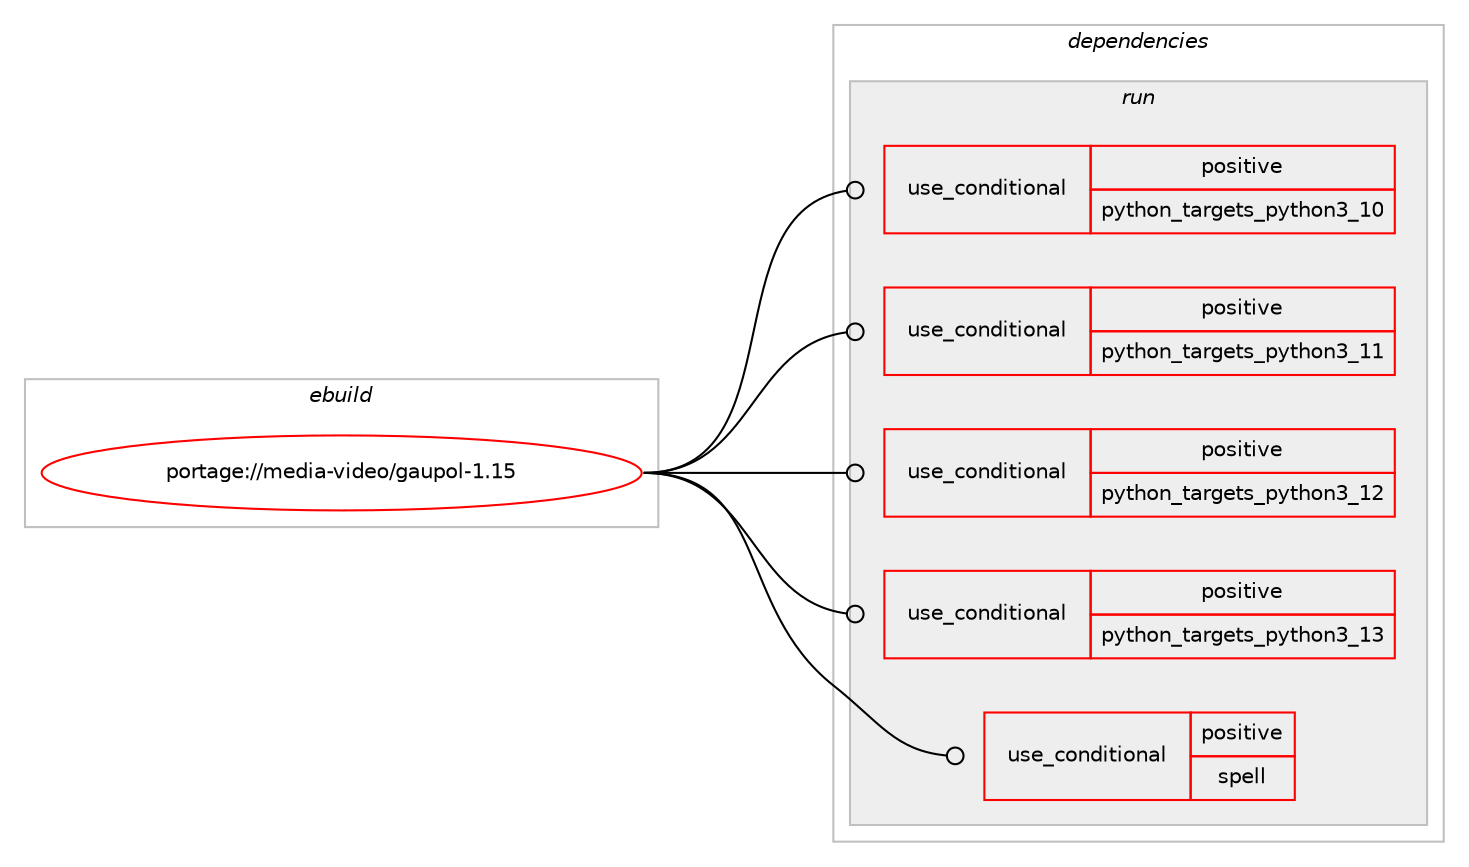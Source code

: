 digraph prolog {

# *************
# Graph options
# *************

newrank=true;
concentrate=true;
compound=true;
graph [rankdir=LR,fontname=Helvetica,fontsize=10,ranksep=1.5];#, ranksep=2.5, nodesep=0.2];
edge  [arrowhead=vee];
node  [fontname=Helvetica,fontsize=10];

# **********
# The ebuild
# **********

subgraph cluster_leftcol {
color=gray;
rank=same;
label=<<i>ebuild</i>>;
id [label="portage://media-video/gaupol-1.15", color=red, width=4, href="../media-video/gaupol-1.15.svg"];
}

# ****************
# The dependencies
# ****************

subgraph cluster_midcol {
color=gray;
label=<<i>dependencies</i>>;
subgraph cluster_compile {
fillcolor="#eeeeee";
style=filled;
label=<<i>compile</i>>;
}
subgraph cluster_compileandrun {
fillcolor="#eeeeee";
style=filled;
label=<<i>compile and run</i>>;
}
subgraph cluster_run {
fillcolor="#eeeeee";
style=filled;
label=<<i>run</i>>;
subgraph cond82029 {
dependency169637 [label=<<TABLE BORDER="0" CELLBORDER="1" CELLSPACING="0" CELLPADDING="4"><TR><TD ROWSPAN="3" CELLPADDING="10">use_conditional</TD></TR><TR><TD>positive</TD></TR><TR><TD>python_targets_python3_10</TD></TR></TABLE>>, shape=none, color=red];
# *** BEGIN UNKNOWN DEPENDENCY TYPE (TODO) ***
# dependency169637 -> package_dependency(portage://media-video/gaupol-1.15,run,no,dev-lang,python,none,[,,],[slot(3.10)],[])
# *** END UNKNOWN DEPENDENCY TYPE (TODO) ***

}
id:e -> dependency169637:w [weight=20,style="solid",arrowhead="odot"];
subgraph cond82030 {
dependency169638 [label=<<TABLE BORDER="0" CELLBORDER="1" CELLSPACING="0" CELLPADDING="4"><TR><TD ROWSPAN="3" CELLPADDING="10">use_conditional</TD></TR><TR><TD>positive</TD></TR><TR><TD>python_targets_python3_11</TD></TR></TABLE>>, shape=none, color=red];
# *** BEGIN UNKNOWN DEPENDENCY TYPE (TODO) ***
# dependency169638 -> package_dependency(portage://media-video/gaupol-1.15,run,no,dev-lang,python,none,[,,],[slot(3.11)],[])
# *** END UNKNOWN DEPENDENCY TYPE (TODO) ***

}
id:e -> dependency169638:w [weight=20,style="solid",arrowhead="odot"];
subgraph cond82031 {
dependency169639 [label=<<TABLE BORDER="0" CELLBORDER="1" CELLSPACING="0" CELLPADDING="4"><TR><TD ROWSPAN="3" CELLPADDING="10">use_conditional</TD></TR><TR><TD>positive</TD></TR><TR><TD>python_targets_python3_12</TD></TR></TABLE>>, shape=none, color=red];
# *** BEGIN UNKNOWN DEPENDENCY TYPE (TODO) ***
# dependency169639 -> package_dependency(portage://media-video/gaupol-1.15,run,no,dev-lang,python,none,[,,],[slot(3.12)],[])
# *** END UNKNOWN DEPENDENCY TYPE (TODO) ***

}
id:e -> dependency169639:w [weight=20,style="solid",arrowhead="odot"];
subgraph cond82032 {
dependency169640 [label=<<TABLE BORDER="0" CELLBORDER="1" CELLSPACING="0" CELLPADDING="4"><TR><TD ROWSPAN="3" CELLPADDING="10">use_conditional</TD></TR><TR><TD>positive</TD></TR><TR><TD>python_targets_python3_13</TD></TR></TABLE>>, shape=none, color=red];
# *** BEGIN UNKNOWN DEPENDENCY TYPE (TODO) ***
# dependency169640 -> package_dependency(portage://media-video/gaupol-1.15,run,no,dev-lang,python,none,[,,],[slot(3.13)],[])
# *** END UNKNOWN DEPENDENCY TYPE (TODO) ***

}
id:e -> dependency169640:w [weight=20,style="solid",arrowhead="odot"];
subgraph cond82033 {
dependency169641 [label=<<TABLE BORDER="0" CELLBORDER="1" CELLSPACING="0" CELLPADDING="4"><TR><TD ROWSPAN="3" CELLPADDING="10">use_conditional</TD></TR><TR><TD>positive</TD></TR><TR><TD>spell</TD></TR></TABLE>>, shape=none, color=red];
# *** BEGIN UNKNOWN DEPENDENCY TYPE (TODO) ***
# dependency169641 -> package_dependency(portage://media-video/gaupol-1.15,run,no,app-text,gspell,none,[,,],[],[use(enable(introspection),none)])
# *** END UNKNOWN DEPENDENCY TYPE (TODO) ***

}
id:e -> dependency169641:w [weight=20,style="solid",arrowhead="odot"];
# *** BEGIN UNKNOWN DEPENDENCY TYPE (TODO) ***
# id -> package_dependency(portage://media-video/gaupol-1.15,run,no,app-text,iso-codes,none,[,,],[],[])
# *** END UNKNOWN DEPENDENCY TYPE (TODO) ***

# *** BEGIN UNKNOWN DEPENDENCY TYPE (TODO) ***
# id -> package_dependency(portage://media-video/gaupol-1.15,run,no,dev-python,charset-normalizer,none,[,,],[],[use(optenable(python_targets_python3_10),negative),use(optenable(python_targets_python3_11),negative),use(optenable(python_targets_python3_12),negative),use(optenable(python_targets_python3_13),negative)])
# *** END UNKNOWN DEPENDENCY TYPE (TODO) ***

# *** BEGIN UNKNOWN DEPENDENCY TYPE (TODO) ***
# id -> package_dependency(portage://media-video/gaupol-1.15,run,no,dev-python,pygobject,none,[,,],[slot(3)],[use(optenable(python_targets_python3_10),negative),use(optenable(python_targets_python3_11),negative),use(optenable(python_targets_python3_12),negative),use(optenable(python_targets_python3_13),negative)])
# *** END UNKNOWN DEPENDENCY TYPE (TODO) ***

# *** BEGIN UNKNOWN DEPENDENCY TYPE (TODO) ***
# id -> package_dependency(portage://media-video/gaupol-1.15,run,no,x11-libs,gtk+,none,[,,],[slot(3)],[use(enable(introspection),none)])
# *** END UNKNOWN DEPENDENCY TYPE (TODO) ***

}
}

# **************
# The candidates
# **************

subgraph cluster_choices {
rank=same;
color=gray;
label=<<i>candidates</i>>;

}

}
